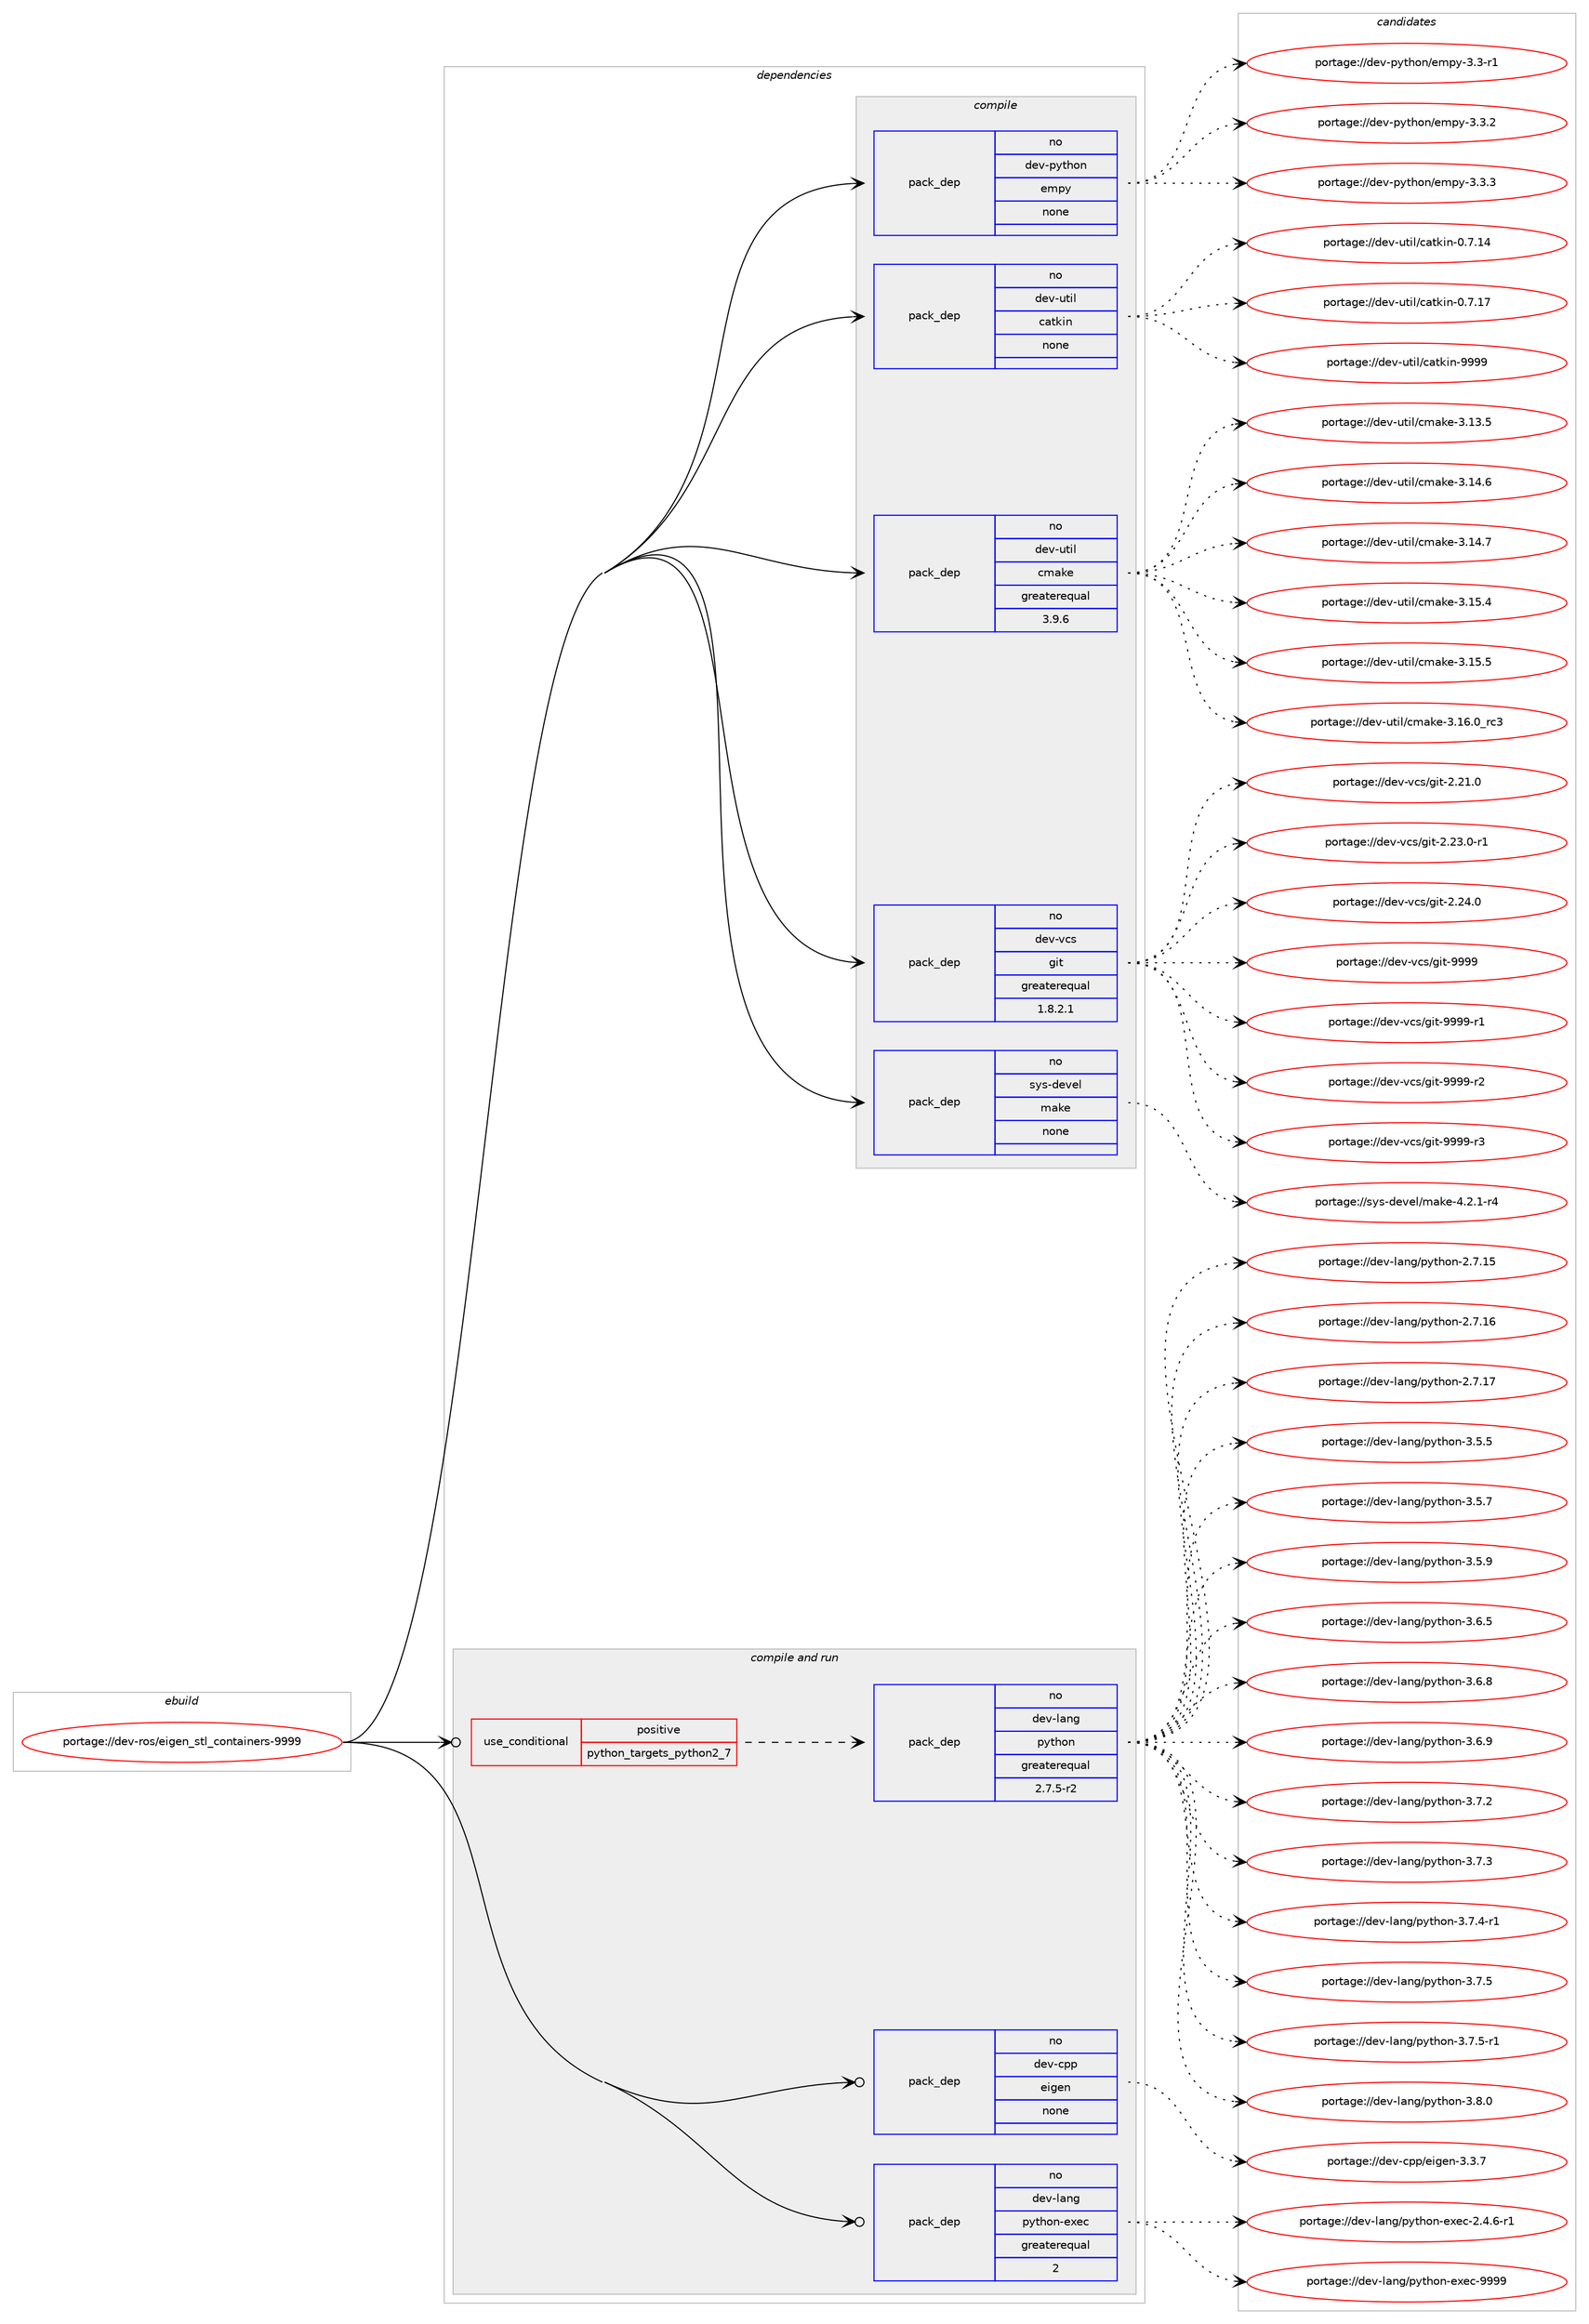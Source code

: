 digraph prolog {

# *************
# Graph options
# *************

newrank=true;
concentrate=true;
compound=true;
graph [rankdir=LR,fontname=Helvetica,fontsize=10,ranksep=1.5];#, ranksep=2.5, nodesep=0.2];
edge  [arrowhead=vee];
node  [fontname=Helvetica,fontsize=10];

# **********
# The ebuild
# **********

subgraph cluster_leftcol {
color=gray;
rank=same;
label=<<i>ebuild</i>>;
id [label="portage://dev-ros/eigen_stl_containers-9999", color=red, width=4, href="../dev-ros/eigen_stl_containers-9999.svg"];
}

# ****************
# The dependencies
# ****************

subgraph cluster_midcol {
color=gray;
label=<<i>dependencies</i>>;
subgraph cluster_compile {
fillcolor="#eeeeee";
style=filled;
label=<<i>compile</i>>;
subgraph pack140978 {
dependency187006 [label=<<TABLE BORDER="0" CELLBORDER="1" CELLSPACING="0" CELLPADDING="4" WIDTH="220"><TR><TD ROWSPAN="6" CELLPADDING="30">pack_dep</TD></TR><TR><TD WIDTH="110">no</TD></TR><TR><TD>dev-python</TD></TR><TR><TD>empy</TD></TR><TR><TD>none</TD></TR><TR><TD></TD></TR></TABLE>>, shape=none, color=blue];
}
id:e -> dependency187006:w [weight=20,style="solid",arrowhead="vee"];
subgraph pack140979 {
dependency187007 [label=<<TABLE BORDER="0" CELLBORDER="1" CELLSPACING="0" CELLPADDING="4" WIDTH="220"><TR><TD ROWSPAN="6" CELLPADDING="30">pack_dep</TD></TR><TR><TD WIDTH="110">no</TD></TR><TR><TD>dev-util</TD></TR><TR><TD>catkin</TD></TR><TR><TD>none</TD></TR><TR><TD></TD></TR></TABLE>>, shape=none, color=blue];
}
id:e -> dependency187007:w [weight=20,style="solid",arrowhead="vee"];
subgraph pack140980 {
dependency187008 [label=<<TABLE BORDER="0" CELLBORDER="1" CELLSPACING="0" CELLPADDING="4" WIDTH="220"><TR><TD ROWSPAN="6" CELLPADDING="30">pack_dep</TD></TR><TR><TD WIDTH="110">no</TD></TR><TR><TD>dev-util</TD></TR><TR><TD>cmake</TD></TR><TR><TD>greaterequal</TD></TR><TR><TD>3.9.6</TD></TR></TABLE>>, shape=none, color=blue];
}
id:e -> dependency187008:w [weight=20,style="solid",arrowhead="vee"];
subgraph pack140981 {
dependency187009 [label=<<TABLE BORDER="0" CELLBORDER="1" CELLSPACING="0" CELLPADDING="4" WIDTH="220"><TR><TD ROWSPAN="6" CELLPADDING="30">pack_dep</TD></TR><TR><TD WIDTH="110">no</TD></TR><TR><TD>dev-vcs</TD></TR><TR><TD>git</TD></TR><TR><TD>greaterequal</TD></TR><TR><TD>1.8.2.1</TD></TR></TABLE>>, shape=none, color=blue];
}
id:e -> dependency187009:w [weight=20,style="solid",arrowhead="vee"];
subgraph pack140982 {
dependency187010 [label=<<TABLE BORDER="0" CELLBORDER="1" CELLSPACING="0" CELLPADDING="4" WIDTH="220"><TR><TD ROWSPAN="6" CELLPADDING="30">pack_dep</TD></TR><TR><TD WIDTH="110">no</TD></TR><TR><TD>sys-devel</TD></TR><TR><TD>make</TD></TR><TR><TD>none</TD></TR><TR><TD></TD></TR></TABLE>>, shape=none, color=blue];
}
id:e -> dependency187010:w [weight=20,style="solid",arrowhead="vee"];
}
subgraph cluster_compileandrun {
fillcolor="#eeeeee";
style=filled;
label=<<i>compile and run</i>>;
subgraph cond42590 {
dependency187011 [label=<<TABLE BORDER="0" CELLBORDER="1" CELLSPACING="0" CELLPADDING="4"><TR><TD ROWSPAN="3" CELLPADDING="10">use_conditional</TD></TR><TR><TD>positive</TD></TR><TR><TD>python_targets_python2_7</TD></TR></TABLE>>, shape=none, color=red];
subgraph pack140983 {
dependency187012 [label=<<TABLE BORDER="0" CELLBORDER="1" CELLSPACING="0" CELLPADDING="4" WIDTH="220"><TR><TD ROWSPAN="6" CELLPADDING="30">pack_dep</TD></TR><TR><TD WIDTH="110">no</TD></TR><TR><TD>dev-lang</TD></TR><TR><TD>python</TD></TR><TR><TD>greaterequal</TD></TR><TR><TD>2.7.5-r2</TD></TR></TABLE>>, shape=none, color=blue];
}
dependency187011:e -> dependency187012:w [weight=20,style="dashed",arrowhead="vee"];
}
id:e -> dependency187011:w [weight=20,style="solid",arrowhead="odotvee"];
subgraph pack140984 {
dependency187013 [label=<<TABLE BORDER="0" CELLBORDER="1" CELLSPACING="0" CELLPADDING="4" WIDTH="220"><TR><TD ROWSPAN="6" CELLPADDING="30">pack_dep</TD></TR><TR><TD WIDTH="110">no</TD></TR><TR><TD>dev-cpp</TD></TR><TR><TD>eigen</TD></TR><TR><TD>none</TD></TR><TR><TD></TD></TR></TABLE>>, shape=none, color=blue];
}
id:e -> dependency187013:w [weight=20,style="solid",arrowhead="odotvee"];
subgraph pack140985 {
dependency187014 [label=<<TABLE BORDER="0" CELLBORDER="1" CELLSPACING="0" CELLPADDING="4" WIDTH="220"><TR><TD ROWSPAN="6" CELLPADDING="30">pack_dep</TD></TR><TR><TD WIDTH="110">no</TD></TR><TR><TD>dev-lang</TD></TR><TR><TD>python-exec</TD></TR><TR><TD>greaterequal</TD></TR><TR><TD>2</TD></TR></TABLE>>, shape=none, color=blue];
}
id:e -> dependency187014:w [weight=20,style="solid",arrowhead="odotvee"];
}
subgraph cluster_run {
fillcolor="#eeeeee";
style=filled;
label=<<i>run</i>>;
}
}

# **************
# The candidates
# **************

subgraph cluster_choices {
rank=same;
color=gray;
label=<<i>candidates</i>>;

subgraph choice140978 {
color=black;
nodesep=1;
choiceportage1001011184511212111610411111047101109112121455146514511449 [label="portage://dev-python/empy-3.3-r1", color=red, width=4,href="../dev-python/empy-3.3-r1.svg"];
choiceportage1001011184511212111610411111047101109112121455146514650 [label="portage://dev-python/empy-3.3.2", color=red, width=4,href="../dev-python/empy-3.3.2.svg"];
choiceportage1001011184511212111610411111047101109112121455146514651 [label="portage://dev-python/empy-3.3.3", color=red, width=4,href="../dev-python/empy-3.3.3.svg"];
dependency187006:e -> choiceportage1001011184511212111610411111047101109112121455146514511449:w [style=dotted,weight="100"];
dependency187006:e -> choiceportage1001011184511212111610411111047101109112121455146514650:w [style=dotted,weight="100"];
dependency187006:e -> choiceportage1001011184511212111610411111047101109112121455146514651:w [style=dotted,weight="100"];
}
subgraph choice140979 {
color=black;
nodesep=1;
choiceportage1001011184511711610510847999711610710511045484655464952 [label="portage://dev-util/catkin-0.7.14", color=red, width=4,href="../dev-util/catkin-0.7.14.svg"];
choiceportage1001011184511711610510847999711610710511045484655464955 [label="portage://dev-util/catkin-0.7.17", color=red, width=4,href="../dev-util/catkin-0.7.17.svg"];
choiceportage100101118451171161051084799971161071051104557575757 [label="portage://dev-util/catkin-9999", color=red, width=4,href="../dev-util/catkin-9999.svg"];
dependency187007:e -> choiceportage1001011184511711610510847999711610710511045484655464952:w [style=dotted,weight="100"];
dependency187007:e -> choiceportage1001011184511711610510847999711610710511045484655464955:w [style=dotted,weight="100"];
dependency187007:e -> choiceportage100101118451171161051084799971161071051104557575757:w [style=dotted,weight="100"];
}
subgraph choice140980 {
color=black;
nodesep=1;
choiceportage1001011184511711610510847991099710710145514649514653 [label="portage://dev-util/cmake-3.13.5", color=red, width=4,href="../dev-util/cmake-3.13.5.svg"];
choiceportage1001011184511711610510847991099710710145514649524654 [label="portage://dev-util/cmake-3.14.6", color=red, width=4,href="../dev-util/cmake-3.14.6.svg"];
choiceportage1001011184511711610510847991099710710145514649524655 [label="portage://dev-util/cmake-3.14.7", color=red, width=4,href="../dev-util/cmake-3.14.7.svg"];
choiceportage1001011184511711610510847991099710710145514649534652 [label="portage://dev-util/cmake-3.15.4", color=red, width=4,href="../dev-util/cmake-3.15.4.svg"];
choiceportage1001011184511711610510847991099710710145514649534653 [label="portage://dev-util/cmake-3.15.5", color=red, width=4,href="../dev-util/cmake-3.15.5.svg"];
choiceportage1001011184511711610510847991099710710145514649544648951149951 [label="portage://dev-util/cmake-3.16.0_rc3", color=red, width=4,href="../dev-util/cmake-3.16.0_rc3.svg"];
dependency187008:e -> choiceportage1001011184511711610510847991099710710145514649514653:w [style=dotted,weight="100"];
dependency187008:e -> choiceportage1001011184511711610510847991099710710145514649524654:w [style=dotted,weight="100"];
dependency187008:e -> choiceportage1001011184511711610510847991099710710145514649524655:w [style=dotted,weight="100"];
dependency187008:e -> choiceportage1001011184511711610510847991099710710145514649534652:w [style=dotted,weight="100"];
dependency187008:e -> choiceportage1001011184511711610510847991099710710145514649534653:w [style=dotted,weight="100"];
dependency187008:e -> choiceportage1001011184511711610510847991099710710145514649544648951149951:w [style=dotted,weight="100"];
}
subgraph choice140981 {
color=black;
nodesep=1;
choiceportage10010111845118991154710310511645504650494648 [label="portage://dev-vcs/git-2.21.0", color=red, width=4,href="../dev-vcs/git-2.21.0.svg"];
choiceportage100101118451189911547103105116455046505146484511449 [label="portage://dev-vcs/git-2.23.0-r1", color=red, width=4,href="../dev-vcs/git-2.23.0-r1.svg"];
choiceportage10010111845118991154710310511645504650524648 [label="portage://dev-vcs/git-2.24.0", color=red, width=4,href="../dev-vcs/git-2.24.0.svg"];
choiceportage1001011184511899115471031051164557575757 [label="portage://dev-vcs/git-9999", color=red, width=4,href="../dev-vcs/git-9999.svg"];
choiceportage10010111845118991154710310511645575757574511449 [label="portage://dev-vcs/git-9999-r1", color=red, width=4,href="../dev-vcs/git-9999-r1.svg"];
choiceportage10010111845118991154710310511645575757574511450 [label="portage://dev-vcs/git-9999-r2", color=red, width=4,href="../dev-vcs/git-9999-r2.svg"];
choiceportage10010111845118991154710310511645575757574511451 [label="portage://dev-vcs/git-9999-r3", color=red, width=4,href="../dev-vcs/git-9999-r3.svg"];
dependency187009:e -> choiceportage10010111845118991154710310511645504650494648:w [style=dotted,weight="100"];
dependency187009:e -> choiceportage100101118451189911547103105116455046505146484511449:w [style=dotted,weight="100"];
dependency187009:e -> choiceportage10010111845118991154710310511645504650524648:w [style=dotted,weight="100"];
dependency187009:e -> choiceportage1001011184511899115471031051164557575757:w [style=dotted,weight="100"];
dependency187009:e -> choiceportage10010111845118991154710310511645575757574511449:w [style=dotted,weight="100"];
dependency187009:e -> choiceportage10010111845118991154710310511645575757574511450:w [style=dotted,weight="100"];
dependency187009:e -> choiceportage10010111845118991154710310511645575757574511451:w [style=dotted,weight="100"];
}
subgraph choice140982 {
color=black;
nodesep=1;
choiceportage1151211154510010111810110847109971071014552465046494511452 [label="portage://sys-devel/make-4.2.1-r4", color=red, width=4,href="../sys-devel/make-4.2.1-r4.svg"];
dependency187010:e -> choiceportage1151211154510010111810110847109971071014552465046494511452:w [style=dotted,weight="100"];
}
subgraph choice140983 {
color=black;
nodesep=1;
choiceportage10010111845108971101034711212111610411111045504655464953 [label="portage://dev-lang/python-2.7.15", color=red, width=4,href="../dev-lang/python-2.7.15.svg"];
choiceportage10010111845108971101034711212111610411111045504655464954 [label="portage://dev-lang/python-2.7.16", color=red, width=4,href="../dev-lang/python-2.7.16.svg"];
choiceportage10010111845108971101034711212111610411111045504655464955 [label="portage://dev-lang/python-2.7.17", color=red, width=4,href="../dev-lang/python-2.7.17.svg"];
choiceportage100101118451089711010347112121116104111110455146534653 [label="portage://dev-lang/python-3.5.5", color=red, width=4,href="../dev-lang/python-3.5.5.svg"];
choiceportage100101118451089711010347112121116104111110455146534655 [label="portage://dev-lang/python-3.5.7", color=red, width=4,href="../dev-lang/python-3.5.7.svg"];
choiceportage100101118451089711010347112121116104111110455146534657 [label="portage://dev-lang/python-3.5.9", color=red, width=4,href="../dev-lang/python-3.5.9.svg"];
choiceportage100101118451089711010347112121116104111110455146544653 [label="portage://dev-lang/python-3.6.5", color=red, width=4,href="../dev-lang/python-3.6.5.svg"];
choiceportage100101118451089711010347112121116104111110455146544656 [label="portage://dev-lang/python-3.6.8", color=red, width=4,href="../dev-lang/python-3.6.8.svg"];
choiceportage100101118451089711010347112121116104111110455146544657 [label="portage://dev-lang/python-3.6.9", color=red, width=4,href="../dev-lang/python-3.6.9.svg"];
choiceportage100101118451089711010347112121116104111110455146554650 [label="portage://dev-lang/python-3.7.2", color=red, width=4,href="../dev-lang/python-3.7.2.svg"];
choiceportage100101118451089711010347112121116104111110455146554651 [label="portage://dev-lang/python-3.7.3", color=red, width=4,href="../dev-lang/python-3.7.3.svg"];
choiceportage1001011184510897110103471121211161041111104551465546524511449 [label="portage://dev-lang/python-3.7.4-r1", color=red, width=4,href="../dev-lang/python-3.7.4-r1.svg"];
choiceportage100101118451089711010347112121116104111110455146554653 [label="portage://dev-lang/python-3.7.5", color=red, width=4,href="../dev-lang/python-3.7.5.svg"];
choiceportage1001011184510897110103471121211161041111104551465546534511449 [label="portage://dev-lang/python-3.7.5-r1", color=red, width=4,href="../dev-lang/python-3.7.5-r1.svg"];
choiceportage100101118451089711010347112121116104111110455146564648 [label="portage://dev-lang/python-3.8.0", color=red, width=4,href="../dev-lang/python-3.8.0.svg"];
dependency187012:e -> choiceportage10010111845108971101034711212111610411111045504655464953:w [style=dotted,weight="100"];
dependency187012:e -> choiceportage10010111845108971101034711212111610411111045504655464954:w [style=dotted,weight="100"];
dependency187012:e -> choiceportage10010111845108971101034711212111610411111045504655464955:w [style=dotted,weight="100"];
dependency187012:e -> choiceportage100101118451089711010347112121116104111110455146534653:w [style=dotted,weight="100"];
dependency187012:e -> choiceportage100101118451089711010347112121116104111110455146534655:w [style=dotted,weight="100"];
dependency187012:e -> choiceportage100101118451089711010347112121116104111110455146534657:w [style=dotted,weight="100"];
dependency187012:e -> choiceportage100101118451089711010347112121116104111110455146544653:w [style=dotted,weight="100"];
dependency187012:e -> choiceportage100101118451089711010347112121116104111110455146544656:w [style=dotted,weight="100"];
dependency187012:e -> choiceportage100101118451089711010347112121116104111110455146544657:w [style=dotted,weight="100"];
dependency187012:e -> choiceportage100101118451089711010347112121116104111110455146554650:w [style=dotted,weight="100"];
dependency187012:e -> choiceportage100101118451089711010347112121116104111110455146554651:w [style=dotted,weight="100"];
dependency187012:e -> choiceportage1001011184510897110103471121211161041111104551465546524511449:w [style=dotted,weight="100"];
dependency187012:e -> choiceportage100101118451089711010347112121116104111110455146554653:w [style=dotted,weight="100"];
dependency187012:e -> choiceportage1001011184510897110103471121211161041111104551465546534511449:w [style=dotted,weight="100"];
dependency187012:e -> choiceportage100101118451089711010347112121116104111110455146564648:w [style=dotted,weight="100"];
}
subgraph choice140984 {
color=black;
nodesep=1;
choiceportage100101118459911211247101105103101110455146514655 [label="portage://dev-cpp/eigen-3.3.7", color=red, width=4,href="../dev-cpp/eigen-3.3.7.svg"];
dependency187013:e -> choiceportage100101118459911211247101105103101110455146514655:w [style=dotted,weight="100"];
}
subgraph choice140985 {
color=black;
nodesep=1;
choiceportage10010111845108971101034711212111610411111045101120101994550465246544511449 [label="portage://dev-lang/python-exec-2.4.6-r1", color=red, width=4,href="../dev-lang/python-exec-2.4.6-r1.svg"];
choiceportage10010111845108971101034711212111610411111045101120101994557575757 [label="portage://dev-lang/python-exec-9999", color=red, width=4,href="../dev-lang/python-exec-9999.svg"];
dependency187014:e -> choiceportage10010111845108971101034711212111610411111045101120101994550465246544511449:w [style=dotted,weight="100"];
dependency187014:e -> choiceportage10010111845108971101034711212111610411111045101120101994557575757:w [style=dotted,weight="100"];
}
}

}
